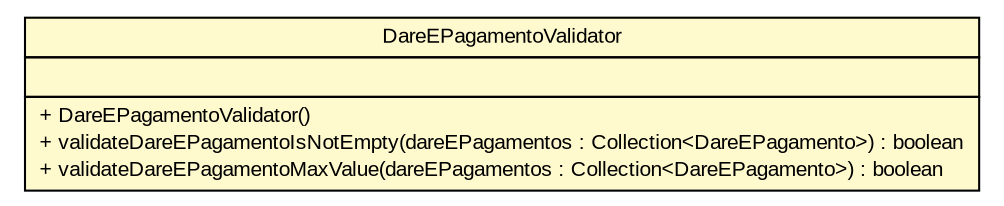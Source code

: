 #!/usr/local/bin/dot
#
# Class diagram 
# Generated by UMLGraph version R5_6 (http://www.umlgraph.org/)
#

digraph G {
	edge [fontname="arial",fontsize=10,labelfontname="arial",labelfontsize=10];
	node [fontname="arial",fontsize=10,shape=plaintext];
	nodesep=0.25;
	ranksep=0.5;
	// br.gov.to.sefaz.arr.parametros.managedbean.viewbean.dare.validator.DareEPagamentoValidator
	c442318 [label=<<table title="br.gov.to.sefaz.arr.parametros.managedbean.viewbean.dare.validator.DareEPagamentoValidator" border="0" cellborder="1" cellspacing="0" cellpadding="2" port="p" bgcolor="lemonChiffon" href="./DareEPagamentoValidator.html">
		<tr><td><table border="0" cellspacing="0" cellpadding="1">
<tr><td align="center" balign="center"> DareEPagamentoValidator </td></tr>
		</table></td></tr>
		<tr><td><table border="0" cellspacing="0" cellpadding="1">
<tr><td align="left" balign="left">  </td></tr>
		</table></td></tr>
		<tr><td><table border="0" cellspacing="0" cellpadding="1">
<tr><td align="left" balign="left"> + DareEPagamentoValidator() </td></tr>
<tr><td align="left" balign="left"> + validateDareEPagamentoIsNotEmpty(dareEPagamentos : Collection&lt;DareEPagamento&gt;) : boolean </td></tr>
<tr><td align="left" balign="left"> + validateDareEPagamentoMaxValue(dareEPagamentos : Collection&lt;DareEPagamento&gt;) : boolean </td></tr>
		</table></td></tr>
		</table>>, URL="./DareEPagamentoValidator.html", fontname="arial", fontcolor="black", fontsize=10.0];
}

